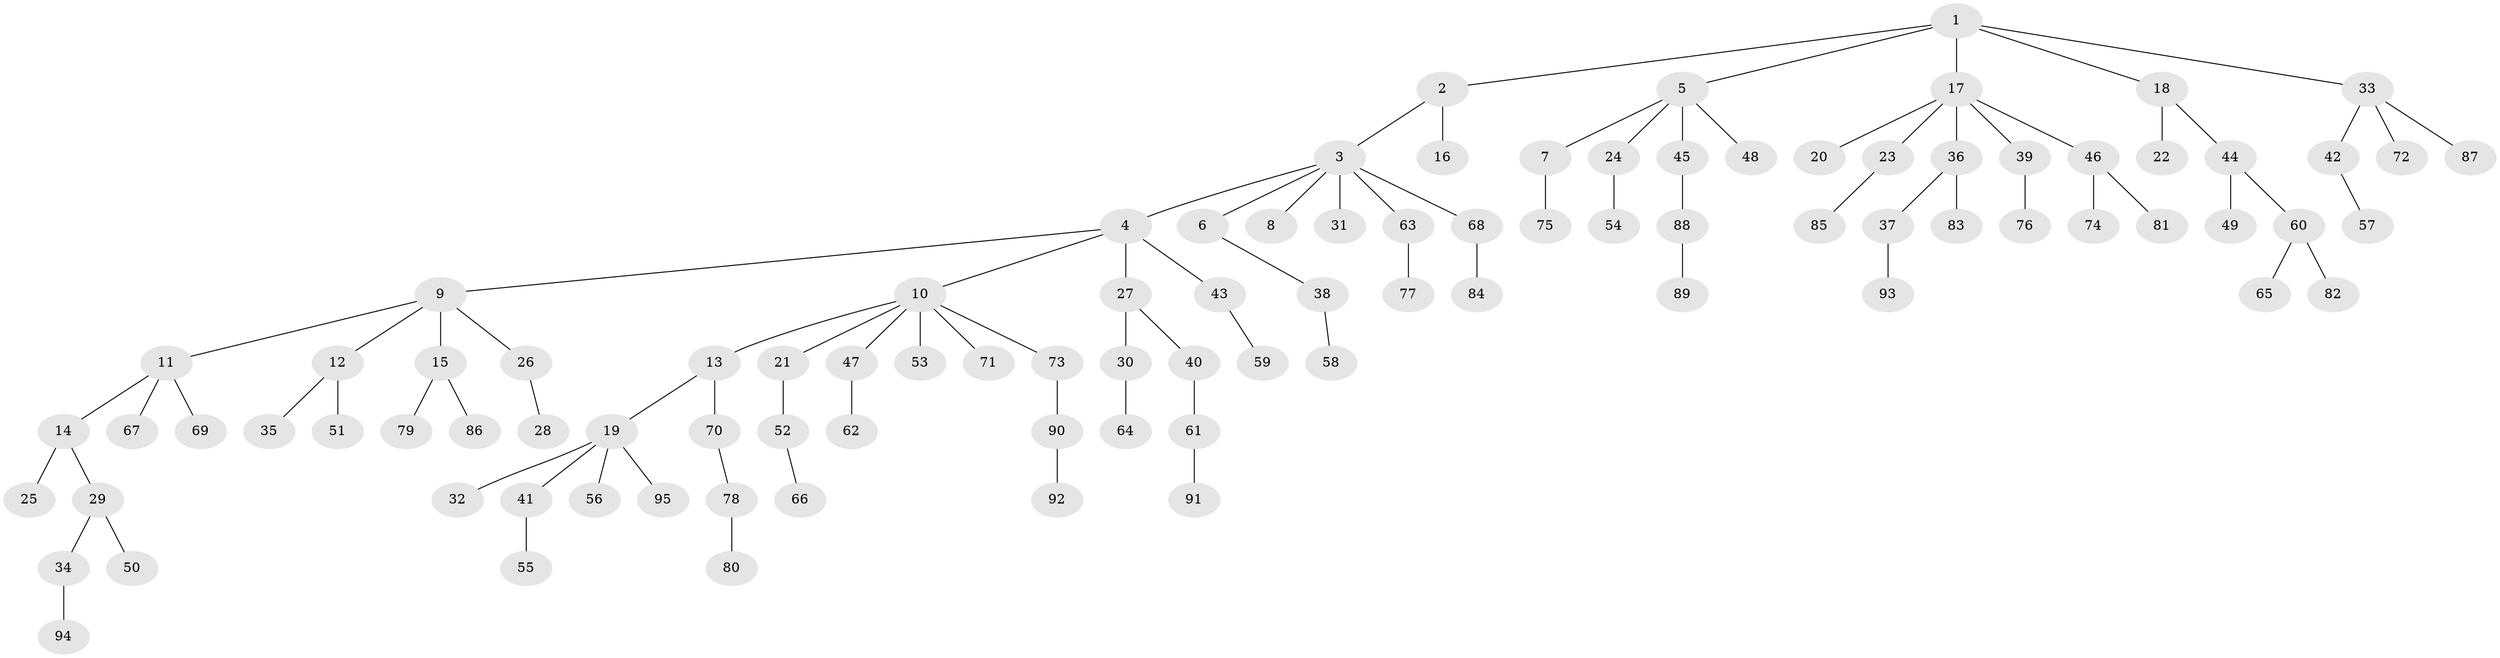 // coarse degree distribution, {6: 0.02631578947368421, 8: 0.02631578947368421, 5: 0.05263157894736842, 2: 0.23684210526315788, 1: 0.5789473684210527, 3: 0.05263157894736842, 4: 0.02631578947368421}
// Generated by graph-tools (version 1.1) at 2025/37/03/04/25 23:37:25]
// undirected, 95 vertices, 94 edges
graph export_dot {
  node [color=gray90,style=filled];
  1;
  2;
  3;
  4;
  5;
  6;
  7;
  8;
  9;
  10;
  11;
  12;
  13;
  14;
  15;
  16;
  17;
  18;
  19;
  20;
  21;
  22;
  23;
  24;
  25;
  26;
  27;
  28;
  29;
  30;
  31;
  32;
  33;
  34;
  35;
  36;
  37;
  38;
  39;
  40;
  41;
  42;
  43;
  44;
  45;
  46;
  47;
  48;
  49;
  50;
  51;
  52;
  53;
  54;
  55;
  56;
  57;
  58;
  59;
  60;
  61;
  62;
  63;
  64;
  65;
  66;
  67;
  68;
  69;
  70;
  71;
  72;
  73;
  74;
  75;
  76;
  77;
  78;
  79;
  80;
  81;
  82;
  83;
  84;
  85;
  86;
  87;
  88;
  89;
  90;
  91;
  92;
  93;
  94;
  95;
  1 -- 2;
  1 -- 5;
  1 -- 17;
  1 -- 18;
  1 -- 33;
  2 -- 3;
  2 -- 16;
  3 -- 4;
  3 -- 6;
  3 -- 8;
  3 -- 31;
  3 -- 63;
  3 -- 68;
  4 -- 9;
  4 -- 10;
  4 -- 27;
  4 -- 43;
  5 -- 7;
  5 -- 24;
  5 -- 45;
  5 -- 48;
  6 -- 38;
  7 -- 75;
  9 -- 11;
  9 -- 12;
  9 -- 15;
  9 -- 26;
  10 -- 13;
  10 -- 21;
  10 -- 47;
  10 -- 53;
  10 -- 71;
  10 -- 73;
  11 -- 14;
  11 -- 67;
  11 -- 69;
  12 -- 35;
  12 -- 51;
  13 -- 19;
  13 -- 70;
  14 -- 25;
  14 -- 29;
  15 -- 79;
  15 -- 86;
  17 -- 20;
  17 -- 23;
  17 -- 36;
  17 -- 39;
  17 -- 46;
  18 -- 22;
  18 -- 44;
  19 -- 32;
  19 -- 41;
  19 -- 56;
  19 -- 95;
  21 -- 52;
  23 -- 85;
  24 -- 54;
  26 -- 28;
  27 -- 30;
  27 -- 40;
  29 -- 34;
  29 -- 50;
  30 -- 64;
  33 -- 42;
  33 -- 72;
  33 -- 87;
  34 -- 94;
  36 -- 37;
  36 -- 83;
  37 -- 93;
  38 -- 58;
  39 -- 76;
  40 -- 61;
  41 -- 55;
  42 -- 57;
  43 -- 59;
  44 -- 49;
  44 -- 60;
  45 -- 88;
  46 -- 74;
  46 -- 81;
  47 -- 62;
  52 -- 66;
  60 -- 65;
  60 -- 82;
  61 -- 91;
  63 -- 77;
  68 -- 84;
  70 -- 78;
  73 -- 90;
  78 -- 80;
  88 -- 89;
  90 -- 92;
}
